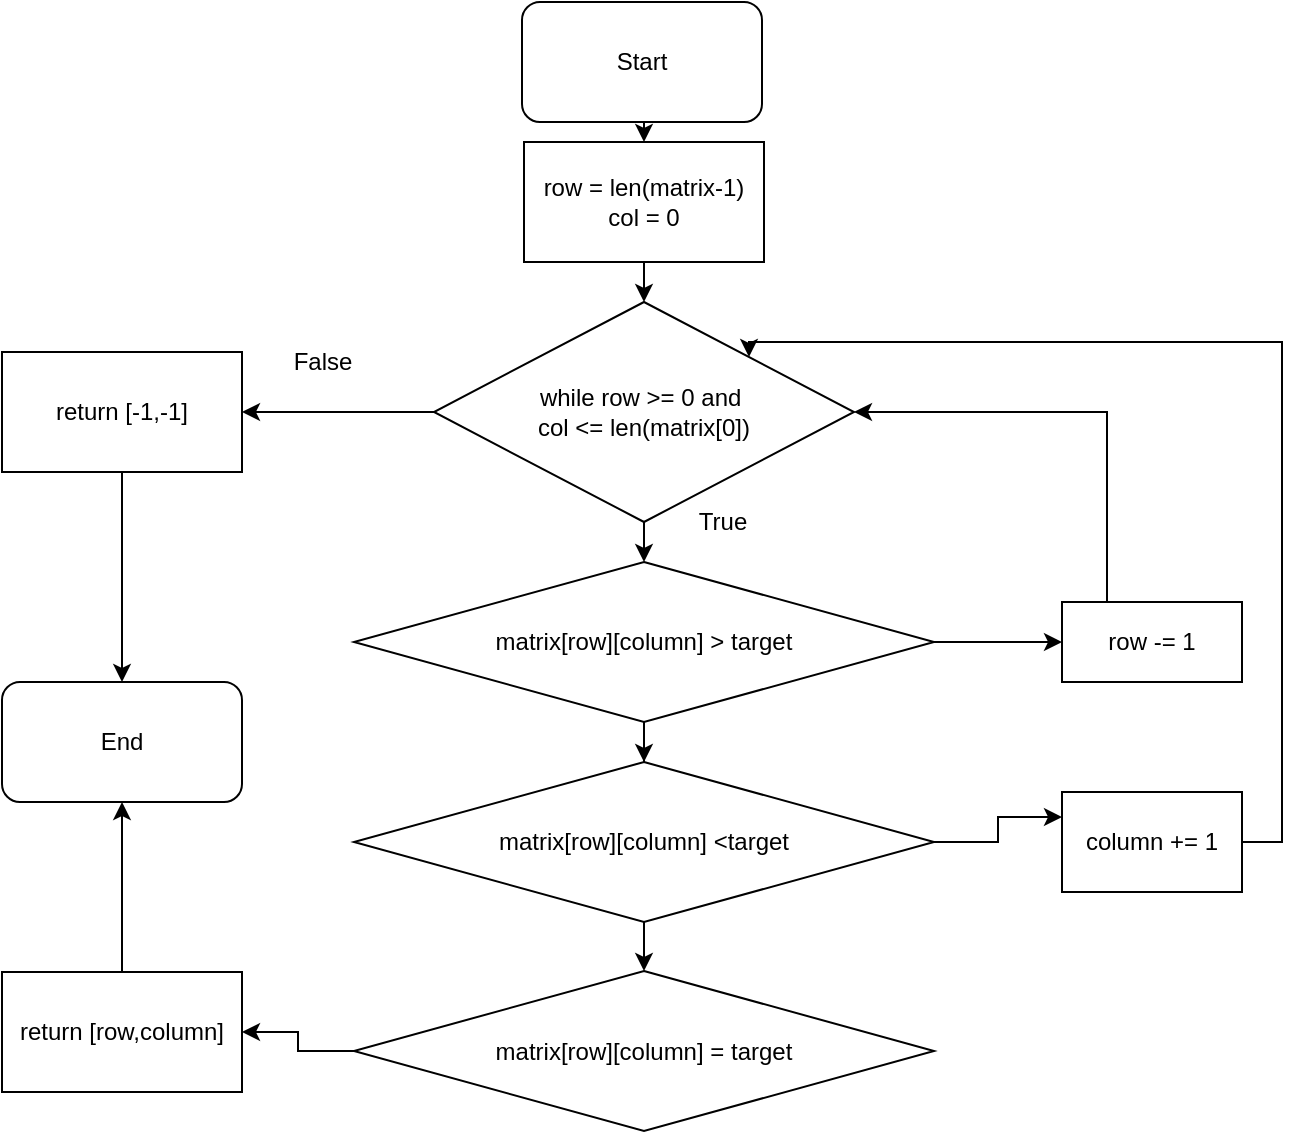 <mxfile version="20.8.15" type="device"><diagram id="C5RBs43oDa-KdzZeNtuy" name="Page-1"><mxGraphModel dx="880" dy="595" grid="1" gridSize="10" guides="1" tooltips="1" connect="1" arrows="1" fold="1" page="1" pageScale="1" pageWidth="827" pageHeight="1169" math="0" shadow="0"><root><mxCell id="WIyWlLk6GJQsqaUBKTNV-0"/><mxCell id="WIyWlLk6GJQsqaUBKTNV-1" parent="WIyWlLk6GJQsqaUBKTNV-0"/><mxCell id="LQiR_OSyN4JYSnkEetrF-15" style="edgeStyle=orthogonalEdgeStyle;rounded=0;orthogonalLoop=1;jettySize=auto;html=1;exitX=0.5;exitY=1;exitDx=0;exitDy=0;entryX=0.5;entryY=0;entryDx=0;entryDy=0;" edge="1" parent="WIyWlLk6GJQsqaUBKTNV-1" source="LQiR_OSyN4JYSnkEetrF-0" target="LQiR_OSyN4JYSnkEetrF-1"><mxGeometry relative="1" as="geometry"/></mxCell><mxCell id="LQiR_OSyN4JYSnkEetrF-0" value="Start" style="rounded=1;whiteSpace=wrap;html=1;" vertex="1" parent="WIyWlLk6GJQsqaUBKTNV-1"><mxGeometry x="330" y="100" width="120" height="60" as="geometry"/></mxCell><mxCell id="LQiR_OSyN4JYSnkEetrF-16" style="edgeStyle=orthogonalEdgeStyle;rounded=0;orthogonalLoop=1;jettySize=auto;html=1;exitX=0.5;exitY=1;exitDx=0;exitDy=0;entryX=0.5;entryY=0;entryDx=0;entryDy=0;" edge="1" parent="WIyWlLk6GJQsqaUBKTNV-1" source="LQiR_OSyN4JYSnkEetrF-1" target="LQiR_OSyN4JYSnkEetrF-2"><mxGeometry relative="1" as="geometry"/></mxCell><mxCell id="LQiR_OSyN4JYSnkEetrF-1" value="row = len(matrix-1)&lt;br&gt;col = 0&lt;br&gt;" style="rounded=0;whiteSpace=wrap;html=1;" vertex="1" parent="WIyWlLk6GJQsqaUBKTNV-1"><mxGeometry x="331" y="170" width="120" height="60" as="geometry"/></mxCell><mxCell id="LQiR_OSyN4JYSnkEetrF-17" style="edgeStyle=orthogonalEdgeStyle;rounded=0;orthogonalLoop=1;jettySize=auto;html=1;exitX=0;exitY=0.5;exitDx=0;exitDy=0;entryX=1;entryY=0.5;entryDx=0;entryDy=0;" edge="1" parent="WIyWlLk6GJQsqaUBKTNV-1" source="LQiR_OSyN4JYSnkEetrF-2" target="LQiR_OSyN4JYSnkEetrF-4"><mxGeometry relative="1" as="geometry"/></mxCell><mxCell id="LQiR_OSyN4JYSnkEetrF-19" style="edgeStyle=orthogonalEdgeStyle;rounded=0;orthogonalLoop=1;jettySize=auto;html=1;exitX=0.5;exitY=1;exitDx=0;exitDy=0;entryX=0.5;entryY=0;entryDx=0;entryDy=0;" edge="1" parent="WIyWlLk6GJQsqaUBKTNV-1" source="LQiR_OSyN4JYSnkEetrF-2" target="LQiR_OSyN4JYSnkEetrF-6"><mxGeometry relative="1" as="geometry"/></mxCell><mxCell id="LQiR_OSyN4JYSnkEetrF-2" value="while row &amp;gt;= 0 and&amp;nbsp;&lt;br&gt;col &amp;lt;= len(matrix[0])" style="rhombus;whiteSpace=wrap;html=1;" vertex="1" parent="WIyWlLk6GJQsqaUBKTNV-1"><mxGeometry x="286" y="250" width="210" height="110" as="geometry"/></mxCell><mxCell id="LQiR_OSyN4JYSnkEetrF-24" style="edgeStyle=orthogonalEdgeStyle;rounded=0;orthogonalLoop=1;jettySize=auto;html=1;exitX=0.5;exitY=1;exitDx=0;exitDy=0;entryX=0.5;entryY=0;entryDx=0;entryDy=0;" edge="1" parent="WIyWlLk6GJQsqaUBKTNV-1" source="LQiR_OSyN4JYSnkEetrF-4" target="LQiR_OSyN4JYSnkEetrF-14"><mxGeometry relative="1" as="geometry"><mxPoint x="130" y="420" as="targetPoint"/></mxGeometry></mxCell><mxCell id="LQiR_OSyN4JYSnkEetrF-4" value="return [-1,-1]" style="rounded=0;whiteSpace=wrap;html=1;" vertex="1" parent="WIyWlLk6GJQsqaUBKTNV-1"><mxGeometry x="70" y="275" width="120" height="60" as="geometry"/></mxCell><mxCell id="LQiR_OSyN4JYSnkEetrF-8" value="" style="edgeStyle=orthogonalEdgeStyle;rounded=0;orthogonalLoop=1;jettySize=auto;html=1;" edge="1" parent="WIyWlLk6GJQsqaUBKTNV-1" source="LQiR_OSyN4JYSnkEetrF-6" target="LQiR_OSyN4JYSnkEetrF-7"><mxGeometry relative="1" as="geometry"/></mxCell><mxCell id="LQiR_OSyN4JYSnkEetrF-22" style="edgeStyle=orthogonalEdgeStyle;rounded=0;orthogonalLoop=1;jettySize=auto;html=1;exitX=1;exitY=0.5;exitDx=0;exitDy=0;entryX=0;entryY=0.5;entryDx=0;entryDy=0;" edge="1" parent="WIyWlLk6GJQsqaUBKTNV-1" source="LQiR_OSyN4JYSnkEetrF-6" target="LQiR_OSyN4JYSnkEetrF-11"><mxGeometry relative="1" as="geometry"/></mxCell><mxCell id="LQiR_OSyN4JYSnkEetrF-6" value="matrix[row][column] &amp;gt; target" style="rhombus;whiteSpace=wrap;html=1;" vertex="1" parent="WIyWlLk6GJQsqaUBKTNV-1"><mxGeometry x="246" y="380" width="290" height="80" as="geometry"/></mxCell><mxCell id="LQiR_OSyN4JYSnkEetrF-10" value="" style="edgeStyle=orthogonalEdgeStyle;rounded=0;orthogonalLoop=1;jettySize=auto;html=1;" edge="1" parent="WIyWlLk6GJQsqaUBKTNV-1" source="LQiR_OSyN4JYSnkEetrF-7" target="LQiR_OSyN4JYSnkEetrF-9"><mxGeometry relative="1" as="geometry"/></mxCell><mxCell id="LQiR_OSyN4JYSnkEetrF-21" style="edgeStyle=orthogonalEdgeStyle;rounded=0;orthogonalLoop=1;jettySize=auto;html=1;exitX=1;exitY=0.5;exitDx=0;exitDy=0;entryX=0;entryY=0.25;entryDx=0;entryDy=0;" edge="1" parent="WIyWlLk6GJQsqaUBKTNV-1" source="LQiR_OSyN4JYSnkEetrF-7" target="LQiR_OSyN4JYSnkEetrF-12"><mxGeometry relative="1" as="geometry"/></mxCell><mxCell id="LQiR_OSyN4JYSnkEetrF-7" value="matrix[row][column] &amp;lt;target" style="rhombus;whiteSpace=wrap;html=1;" vertex="1" parent="WIyWlLk6GJQsqaUBKTNV-1"><mxGeometry x="246" y="480" width="290" height="80" as="geometry"/></mxCell><mxCell id="LQiR_OSyN4JYSnkEetrF-23" style="edgeStyle=orthogonalEdgeStyle;rounded=0;orthogonalLoop=1;jettySize=auto;html=1;exitX=0;exitY=0.5;exitDx=0;exitDy=0;" edge="1" parent="WIyWlLk6GJQsqaUBKTNV-1" source="LQiR_OSyN4JYSnkEetrF-9" target="LQiR_OSyN4JYSnkEetrF-13"><mxGeometry relative="1" as="geometry"/></mxCell><mxCell id="LQiR_OSyN4JYSnkEetrF-9" value="matrix[row][column] = target" style="rhombus;whiteSpace=wrap;html=1;" vertex="1" parent="WIyWlLk6GJQsqaUBKTNV-1"><mxGeometry x="246" y="584.5" width="290" height="80" as="geometry"/></mxCell><mxCell id="LQiR_OSyN4JYSnkEetrF-26" style="edgeStyle=orthogonalEdgeStyle;rounded=0;orthogonalLoop=1;jettySize=auto;html=1;exitX=0.25;exitY=0;exitDx=0;exitDy=0;entryX=1;entryY=0.5;entryDx=0;entryDy=0;" edge="1" parent="WIyWlLk6GJQsqaUBKTNV-1" source="LQiR_OSyN4JYSnkEetrF-11" target="LQiR_OSyN4JYSnkEetrF-2"><mxGeometry relative="1" as="geometry"/></mxCell><mxCell id="LQiR_OSyN4JYSnkEetrF-11" value="row -= 1" style="rounded=0;whiteSpace=wrap;html=1;" vertex="1" parent="WIyWlLk6GJQsqaUBKTNV-1"><mxGeometry x="600" y="400" width="90" height="40" as="geometry"/></mxCell><mxCell id="LQiR_OSyN4JYSnkEetrF-27" style="edgeStyle=orthogonalEdgeStyle;rounded=0;orthogonalLoop=1;jettySize=auto;html=1;exitX=1;exitY=0.5;exitDx=0;exitDy=0;entryX=1;entryY=0;entryDx=0;entryDy=0;" edge="1" parent="WIyWlLk6GJQsqaUBKTNV-1" source="LQiR_OSyN4JYSnkEetrF-12" target="LQiR_OSyN4JYSnkEetrF-2"><mxGeometry relative="1" as="geometry"><mxPoint x="750" y="260" as="targetPoint"/><Array as="points"><mxPoint x="710" y="520"/><mxPoint x="710" y="270"/><mxPoint x="444" y="270"/></Array></mxGeometry></mxCell><mxCell id="LQiR_OSyN4JYSnkEetrF-12" value="column += 1" style="rounded=0;whiteSpace=wrap;html=1;" vertex="1" parent="WIyWlLk6GJQsqaUBKTNV-1"><mxGeometry x="600" y="495" width="90" height="50" as="geometry"/></mxCell><mxCell id="LQiR_OSyN4JYSnkEetrF-25" style="edgeStyle=orthogonalEdgeStyle;rounded=0;orthogonalLoop=1;jettySize=auto;html=1;exitX=0.5;exitY=0;exitDx=0;exitDy=0;entryX=0.5;entryY=1;entryDx=0;entryDy=0;" edge="1" parent="WIyWlLk6GJQsqaUBKTNV-1" source="LQiR_OSyN4JYSnkEetrF-13" target="LQiR_OSyN4JYSnkEetrF-14"><mxGeometry relative="1" as="geometry"/></mxCell><mxCell id="LQiR_OSyN4JYSnkEetrF-13" value="return [row,column]" style="rounded=0;whiteSpace=wrap;html=1;" vertex="1" parent="WIyWlLk6GJQsqaUBKTNV-1"><mxGeometry x="70" y="585" width="120" height="60" as="geometry"/></mxCell><mxCell id="LQiR_OSyN4JYSnkEetrF-14" value="End" style="rounded=1;whiteSpace=wrap;html=1;" vertex="1" parent="WIyWlLk6GJQsqaUBKTNV-1"><mxGeometry x="70" y="440" width="120" height="60" as="geometry"/></mxCell><mxCell id="LQiR_OSyN4JYSnkEetrF-18" value="False" style="text;html=1;align=center;verticalAlign=middle;resizable=0;points=[];autosize=1;strokeColor=none;fillColor=none;" vertex="1" parent="WIyWlLk6GJQsqaUBKTNV-1"><mxGeometry x="205" y="265" width="50" height="30" as="geometry"/></mxCell><mxCell id="LQiR_OSyN4JYSnkEetrF-20" value="True" style="text;html=1;align=center;verticalAlign=middle;resizable=0;points=[];autosize=1;strokeColor=none;fillColor=none;" vertex="1" parent="WIyWlLk6GJQsqaUBKTNV-1"><mxGeometry x="405" y="345" width="50" height="30" as="geometry"/></mxCell></root></mxGraphModel></diagram></mxfile>